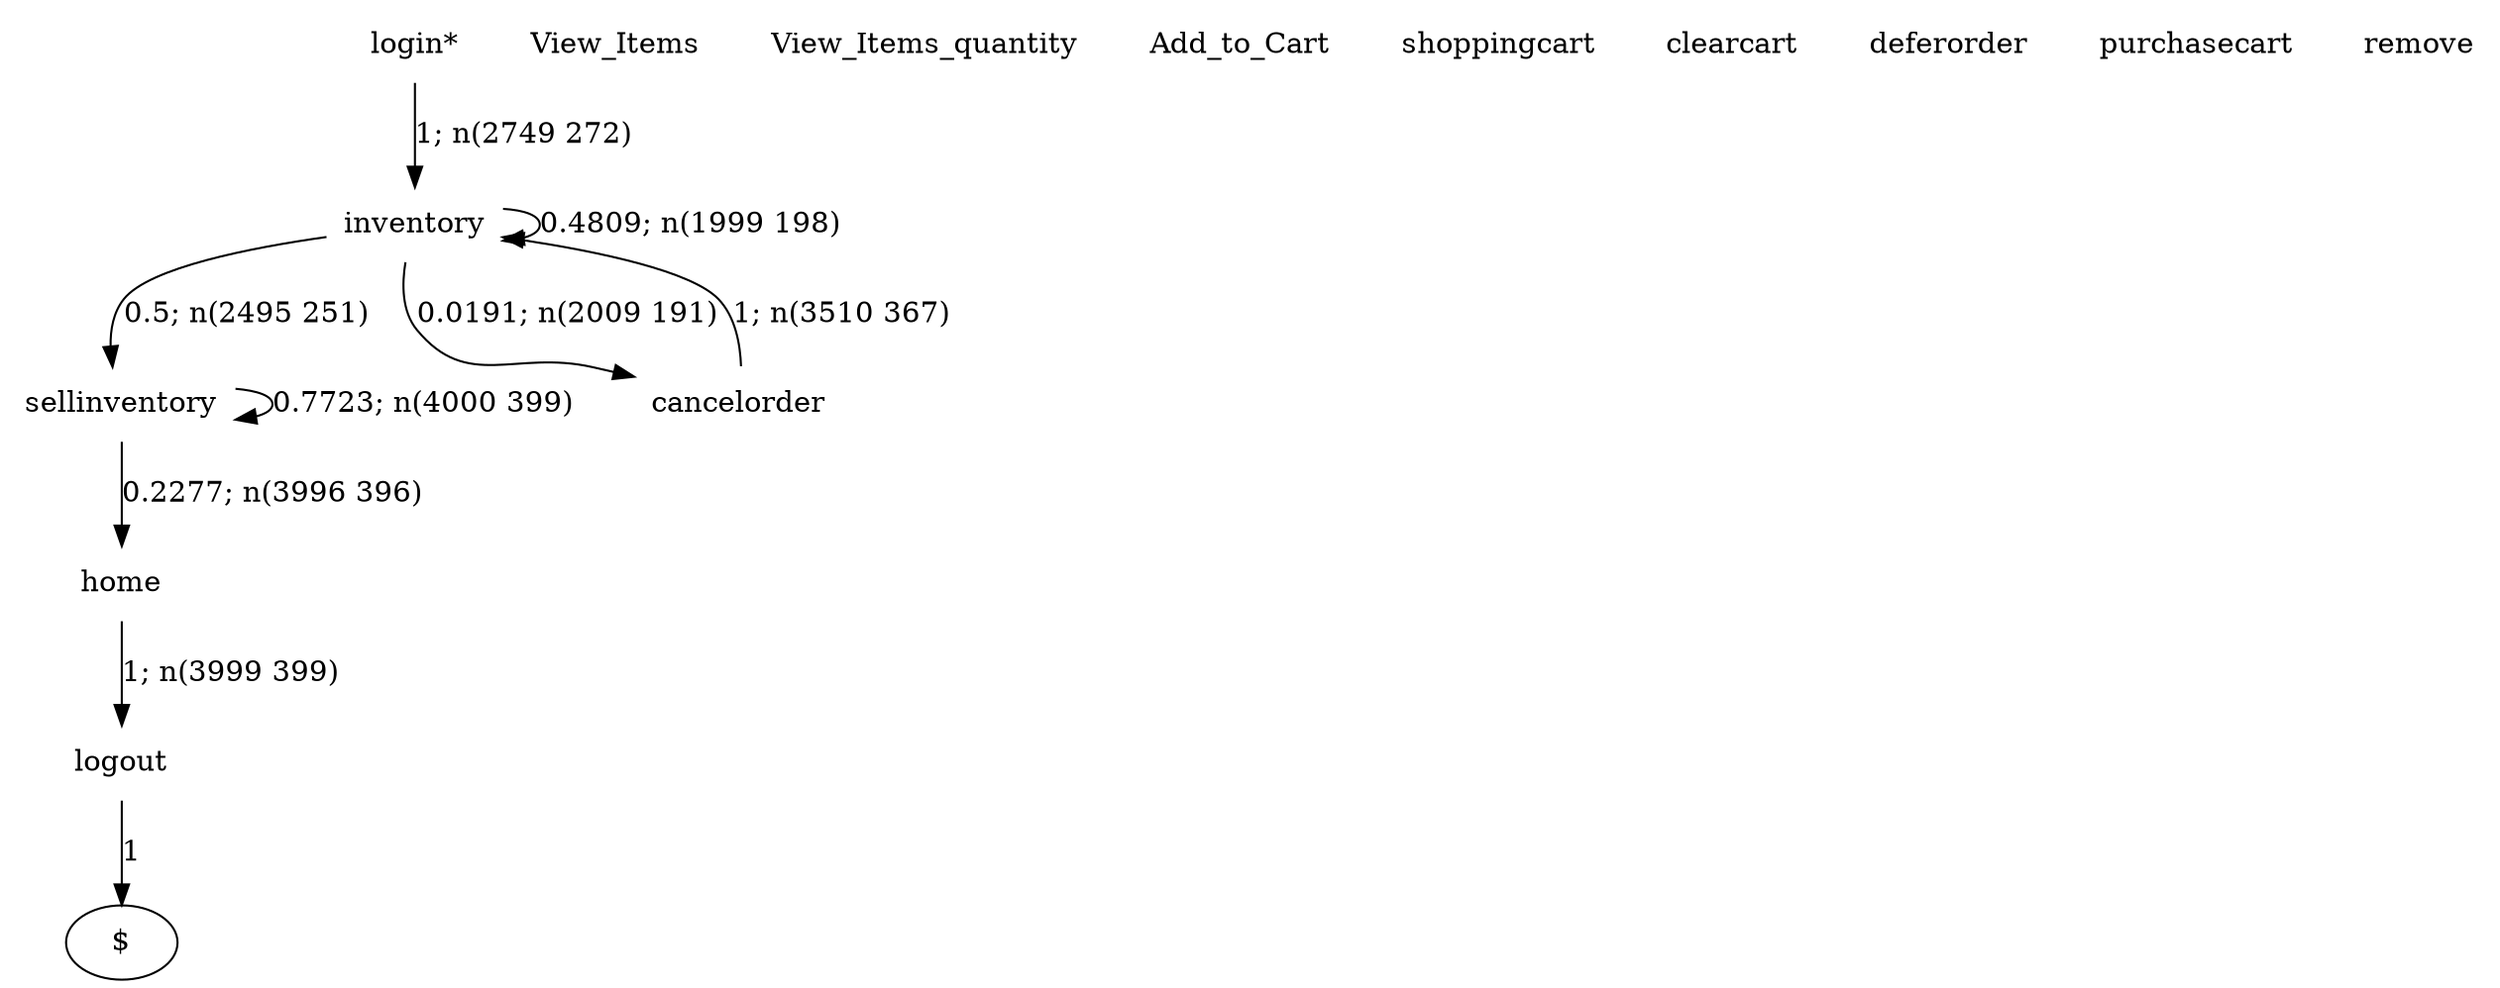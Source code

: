 digraph G {"login*" [label="login*",shape=none];"View_Items" [label="View_Items",shape=none];"home" [label="home",shape=none];"logout" [label="logout",shape=none];"View_Items_quantity" [label="View_Items_quantity",shape=none];"Add_to_Cart" [label="Add_to_Cart",shape=none];"shoppingcart" [label="shoppingcart",shape=none];"clearcart" [label="clearcart",shape=none];"deferorder" [label="deferorder",shape=none];"purchasecart" [label="purchasecart",shape=none];"inventory" [label="inventory",shape=none];"sellinventory" [label="sellinventory",shape=none];"remove" [label="remove",shape=none];"cancelorder" [label="cancelorder",shape=none];"login*"->"inventory" [style=solid,label="1; n(2749 272)"];"home"->"logout" [style=solid,label="1; n(3999 399)"];"logout"->"$" [style=solid,label="1"];"inventory"->"inventory" [style=solid,label="0.4809; n(1999 198)"];"inventory"->"sellinventory" [style=solid,label="0.5; n(2495 251)"];"inventory"->"cancelorder" [style=solid,label="0.0191; n(2009 191)"];"sellinventory"->"home" [style=solid,label="0.2277; n(3996 396)"];"sellinventory"->"sellinventory" [style=solid,label="0.7723; n(4000 399)"];"cancelorder"->"inventory" [style=solid,label="1; n(3510 367)"];}